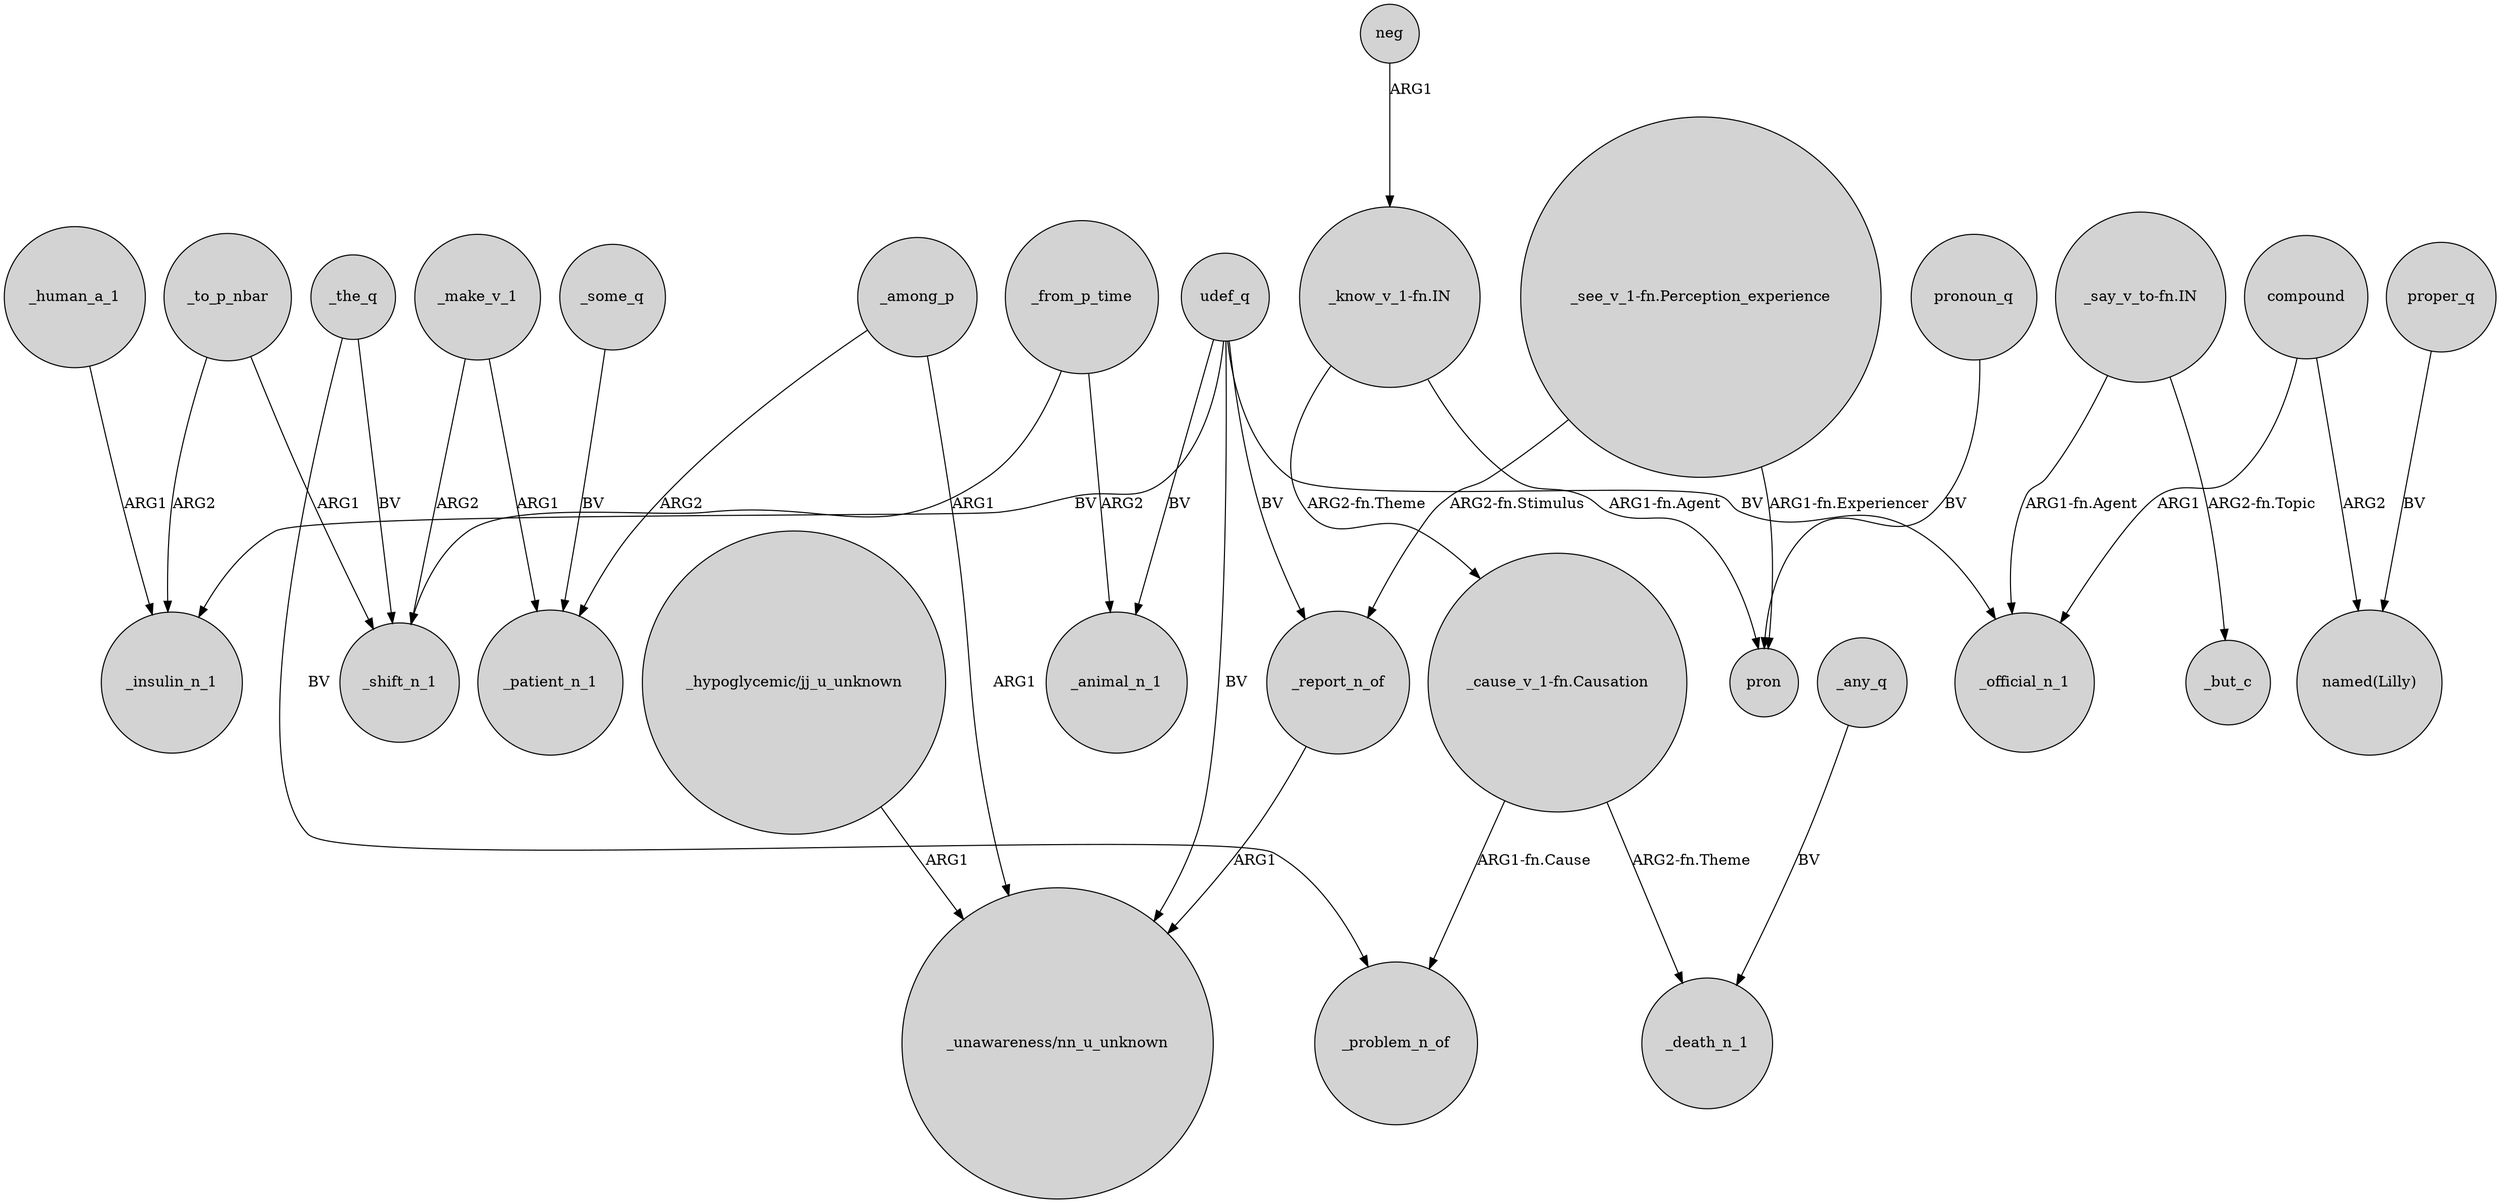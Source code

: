 digraph {
	node [shape=circle style=filled]
	udef_q -> _insulin_n_1 [label=BV]
	"_hypoglycemic/jj_u_unknown" -> "_unawareness/nn_u_unknown" [label=ARG1]
	"_see_v_1-fn.Perception_experience" -> pron [label="ARG1-fn.Experiencer"]
	_some_q -> _patient_n_1 [label=BV]
	_make_v_1 -> _patient_n_1 [label=ARG1]
	"_say_v_to-fn.IN" -> _official_n_1 [label="ARG1-fn.Agent"]
	_the_q -> _problem_n_of [label=BV]
	"_know_v_1-fn.IN" -> pron [label="ARG1-fn.Agent"]
	udef_q -> _report_n_of [label=BV]
	_report_n_of -> "_unawareness/nn_u_unknown" [label=ARG1]
	"_say_v_to-fn.IN" -> _but_c [label="ARG2-fn.Topic"]
	"_cause_v_1-fn.Causation" -> _death_n_1 [label="ARG2-fn.Theme"]
	udef_q -> "_unawareness/nn_u_unknown" [label=BV]
	pronoun_q -> pron [label=BV]
	udef_q -> _animal_n_1 [label=BV]
	proper_q -> "named(Lilly)" [label=BV]
	neg -> "_know_v_1-fn.IN" [label=ARG1]
	udef_q -> _official_n_1 [label=BV]
	_to_p_nbar -> _insulin_n_1 [label=ARG2]
	_from_p_time -> _animal_n_1 [label=ARG2]
	_human_a_1 -> _insulin_n_1 [label=ARG1]
	_any_q -> _death_n_1 [label=BV]
	_from_p_time -> _shift_n_1 [label=ARG1]
	"_know_v_1-fn.IN" -> "_cause_v_1-fn.Causation" [label="ARG2-fn.Theme"]
	compound -> _official_n_1 [label=ARG1]
	_among_p -> _patient_n_1 [label=ARG2]
	_among_p -> "_unawareness/nn_u_unknown" [label=ARG1]
	_make_v_1 -> _shift_n_1 [label=ARG2]
	compound -> "named(Lilly)" [label=ARG2]
	_to_p_nbar -> _shift_n_1 [label=ARG1]
	"_see_v_1-fn.Perception_experience" -> _report_n_of [label="ARG2-fn.Stimulus"]
	"_cause_v_1-fn.Causation" -> _problem_n_of [label="ARG1-fn.Cause"]
	_the_q -> _shift_n_1 [label=BV]
}
